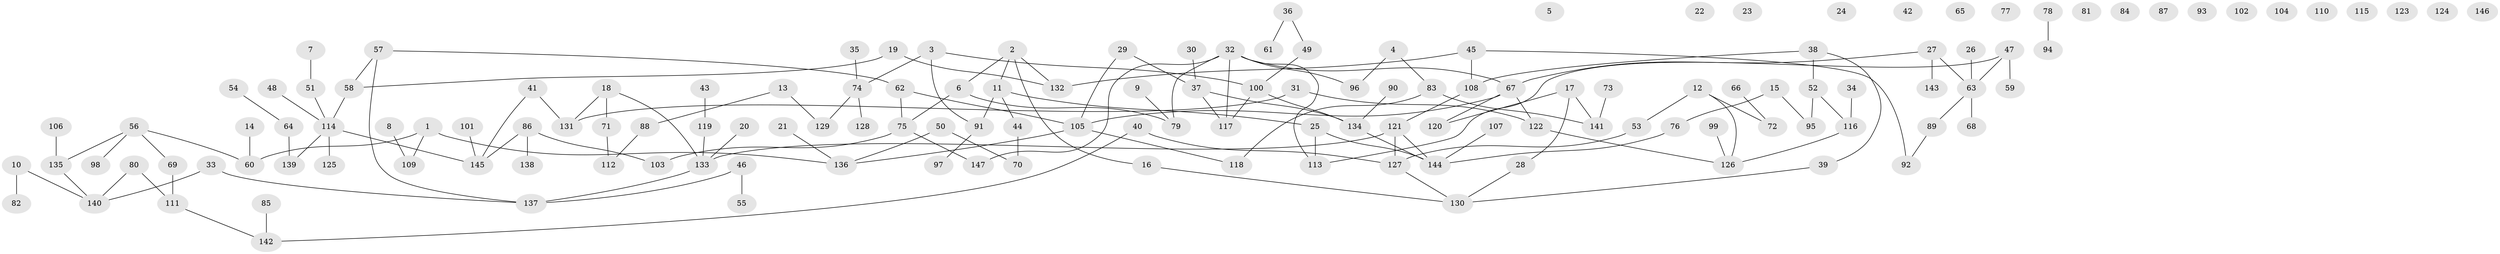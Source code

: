 // coarse degree distribution, {3: 0.136986301369863, 11: 0.0136986301369863, 5: 0.0273972602739726, 4: 0.1095890410958904, 0: 0.2602739726027397, 1: 0.2465753424657534, 2: 0.1232876712328767, 12: 0.0136986301369863, 7: 0.0136986301369863, 6: 0.0547945205479452}
// Generated by graph-tools (version 1.1) at 2025/16/03/04/25 18:16:37]
// undirected, 147 vertices, 155 edges
graph export_dot {
graph [start="1"]
  node [color=gray90,style=filled];
  1;
  2;
  3;
  4;
  5;
  6;
  7;
  8;
  9;
  10;
  11;
  12;
  13;
  14;
  15;
  16;
  17;
  18;
  19;
  20;
  21;
  22;
  23;
  24;
  25;
  26;
  27;
  28;
  29;
  30;
  31;
  32;
  33;
  34;
  35;
  36;
  37;
  38;
  39;
  40;
  41;
  42;
  43;
  44;
  45;
  46;
  47;
  48;
  49;
  50;
  51;
  52;
  53;
  54;
  55;
  56;
  57;
  58;
  59;
  60;
  61;
  62;
  63;
  64;
  65;
  66;
  67;
  68;
  69;
  70;
  71;
  72;
  73;
  74;
  75;
  76;
  77;
  78;
  79;
  80;
  81;
  82;
  83;
  84;
  85;
  86;
  87;
  88;
  89;
  90;
  91;
  92;
  93;
  94;
  95;
  96;
  97;
  98;
  99;
  100;
  101;
  102;
  103;
  104;
  105;
  106;
  107;
  108;
  109;
  110;
  111;
  112;
  113;
  114;
  115;
  116;
  117;
  118;
  119;
  120;
  121;
  122;
  123;
  124;
  125;
  126;
  127;
  128;
  129;
  130;
  131;
  132;
  133;
  134;
  135;
  136;
  137;
  138;
  139;
  140;
  141;
  142;
  143;
  144;
  145;
  146;
  147;
  1 -- 60;
  1 -- 109;
  1 -- 136;
  2 -- 6;
  2 -- 11;
  2 -- 16;
  2 -- 132;
  3 -- 74;
  3 -- 91;
  3 -- 100;
  4 -- 83;
  4 -- 96;
  6 -- 75;
  6 -- 79;
  7 -- 51;
  8 -- 109;
  9 -- 79;
  10 -- 82;
  10 -- 140;
  11 -- 25;
  11 -- 44;
  11 -- 91;
  12 -- 53;
  12 -- 72;
  12 -- 126;
  13 -- 88;
  13 -- 129;
  14 -- 60;
  15 -- 76;
  15 -- 95;
  16 -- 130;
  17 -- 28;
  17 -- 120;
  17 -- 141;
  18 -- 71;
  18 -- 131;
  18 -- 133;
  19 -- 58;
  19 -- 132;
  20 -- 133;
  21 -- 136;
  25 -- 113;
  25 -- 144;
  26 -- 63;
  27 -- 63;
  27 -- 67;
  27 -- 143;
  28 -- 130;
  29 -- 37;
  29 -- 105;
  30 -- 37;
  31 -- 122;
  31 -- 131;
  32 -- 67;
  32 -- 79;
  32 -- 96;
  32 -- 113;
  32 -- 117;
  32 -- 147;
  33 -- 137;
  33 -- 140;
  34 -- 116;
  35 -- 74;
  36 -- 49;
  36 -- 61;
  37 -- 117;
  37 -- 134;
  38 -- 39;
  38 -- 52;
  38 -- 108;
  39 -- 130;
  40 -- 127;
  40 -- 142;
  41 -- 131;
  41 -- 145;
  43 -- 119;
  44 -- 70;
  45 -- 92;
  45 -- 108;
  45 -- 132;
  46 -- 55;
  46 -- 137;
  47 -- 59;
  47 -- 63;
  47 -- 113;
  48 -- 114;
  49 -- 100;
  50 -- 70;
  50 -- 136;
  51 -- 114;
  52 -- 95;
  52 -- 116;
  53 -- 127;
  54 -- 64;
  56 -- 60;
  56 -- 69;
  56 -- 98;
  56 -- 135;
  57 -- 58;
  57 -- 62;
  57 -- 137;
  58 -- 114;
  62 -- 75;
  62 -- 105;
  63 -- 68;
  63 -- 89;
  64 -- 139;
  66 -- 72;
  67 -- 105;
  67 -- 120;
  67 -- 122;
  69 -- 111;
  71 -- 112;
  73 -- 141;
  74 -- 128;
  74 -- 129;
  75 -- 103;
  75 -- 147;
  76 -- 144;
  78 -- 94;
  80 -- 111;
  80 -- 140;
  83 -- 118;
  83 -- 141;
  85 -- 142;
  86 -- 103;
  86 -- 138;
  86 -- 145;
  88 -- 112;
  89 -- 92;
  90 -- 134;
  91 -- 97;
  99 -- 126;
  100 -- 117;
  100 -- 134;
  101 -- 145;
  105 -- 118;
  105 -- 136;
  106 -- 135;
  107 -- 144;
  108 -- 121;
  111 -- 142;
  114 -- 125;
  114 -- 139;
  114 -- 145;
  116 -- 126;
  119 -- 133;
  121 -- 127;
  121 -- 133;
  121 -- 144;
  122 -- 126;
  127 -- 130;
  133 -- 137;
  134 -- 144;
  135 -- 140;
}
